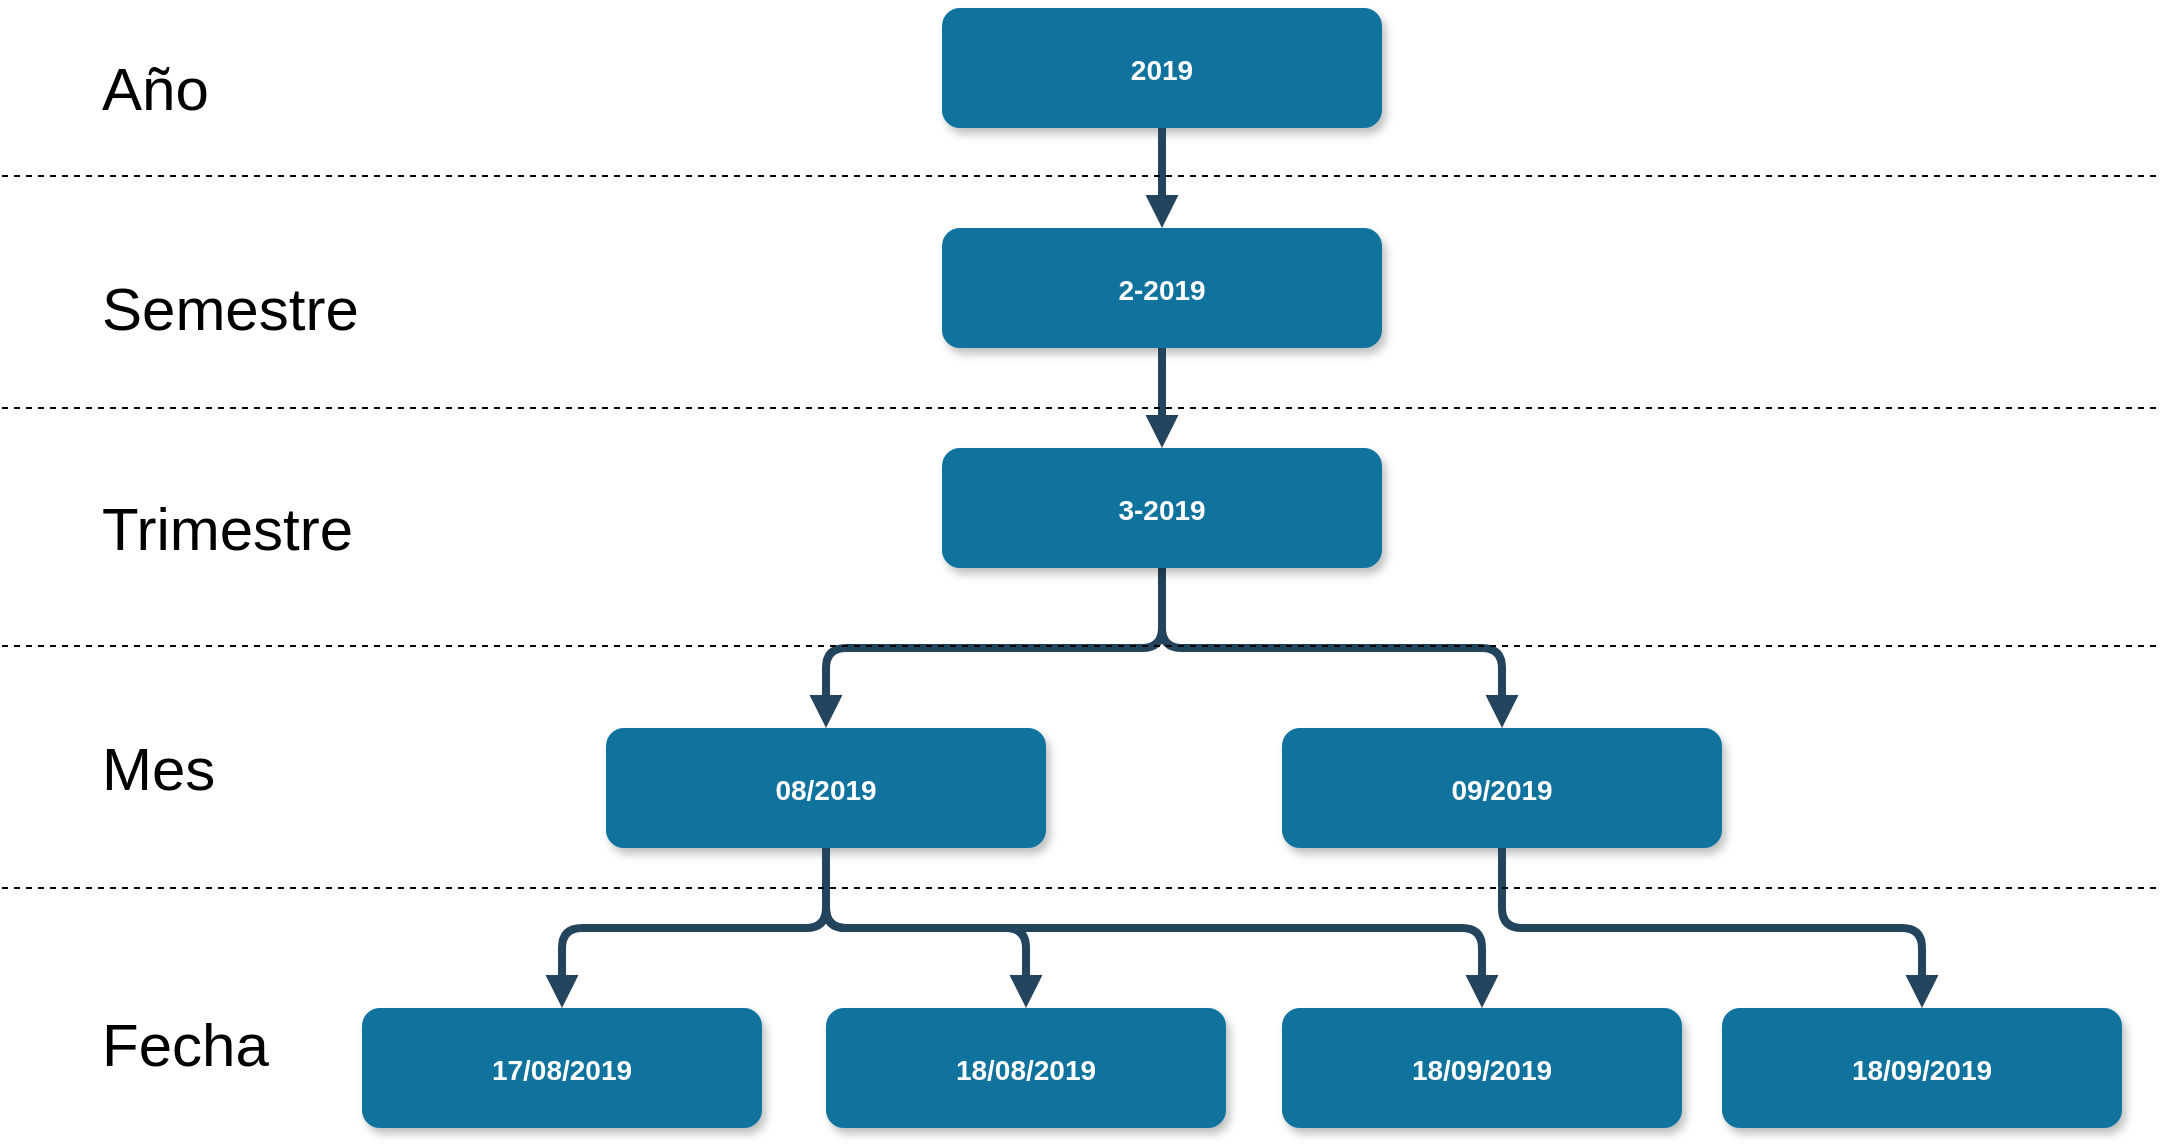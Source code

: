 <mxfile version="11.2.5" type="device" pages="1"><diagram name="Page-1" id="97916047-d0de-89f5-080d-49f4d83e522f"><mxGraphModel dx="1310" dy="970" grid="1" gridSize="10" guides="1" tooltips="1" connect="1" arrows="1" fold="1" page="1" pageScale="1.5" pageWidth="1169" pageHeight="827" background="#ffffff" math="0" shadow="0"><root><mxCell id="0"/><mxCell id="1" parent="0"/><mxCell id="3" value="08/2019" style="rounded=1;fillColor=#10739E;strokeColor=none;shadow=1;gradientColor=none;fontStyle=1;fontColor=#FFFFFF;fontSize=14;" parent="1" vertex="1"><mxGeometry x="462" y="520" width="220" height="60" as="geometry"/></mxCell><mxCell id="4" value="17/08/2019" style="rounded=1;fillColor=#10739E;strokeColor=none;shadow=1;gradientColor=none;fontStyle=1;fontColor=#FFFFFF;fontSize=14;" parent="1" vertex="1"><mxGeometry x="340" y="660" width="200" height="60" as="geometry"/></mxCell><mxCell id="5" value="18/08/2019" style="rounded=1;fillColor=#10739E;strokeColor=none;shadow=1;gradientColor=none;fontStyle=1;fontColor=#FFFFFF;fontSize=14;" parent="1" vertex="1"><mxGeometry x="572" y="660" width="200" height="60" as="geometry"/></mxCell><mxCell id="6" value="18/09/2019" style="rounded=1;fillColor=#10739E;strokeColor=none;shadow=1;gradientColor=none;fontStyle=1;fontColor=#FFFFFF;fontSize=14;" parent="1" vertex="1"><mxGeometry x="800" y="660" width="200" height="60" as="geometry"/></mxCell><mxCell id="29" value="" style="edgeStyle=elbowEdgeStyle;elbow=vertical;strokeWidth=4;endArrow=block;endFill=1;fontStyle=1;strokeColor=#23445D;exitX=0.5;exitY=1;exitDx=0;exitDy=0;" parent="1" source="QTA3s74rvzCE8CfixDN--63" target="3" edge="1"><mxGeometry x="-178" y="370" width="100" height="100" as="geometry"><mxPoint x="572" y="470" as="sourcePoint"/><mxPoint x="-78" y="370" as="targetPoint"/></mxGeometry></mxCell><mxCell id="30" value="" style="edgeStyle=elbowEdgeStyle;elbow=vertical;strokeWidth=4;endArrow=block;endFill=1;fontStyle=1;strokeColor=#23445D;" parent="1" source="3" target="5" edge="1"><mxGeometry x="-178" y="370" width="100" height="100" as="geometry"><mxPoint x="-178" y="470" as="sourcePoint"/><mxPoint x="-78" y="370" as="targetPoint"/></mxGeometry></mxCell><mxCell id="31" value="" style="edgeStyle=elbowEdgeStyle;elbow=vertical;strokeWidth=4;endArrow=block;endFill=1;fontStyle=1;strokeColor=#23445D;" parent="1" source="3" target="4" edge="1"><mxGeometry x="-178" y="370" width="100" height="100" as="geometry"><mxPoint x="-178" y="470" as="sourcePoint"/><mxPoint x="-78" y="370" as="targetPoint"/></mxGeometry></mxCell><mxCell id="32" value="" style="edgeStyle=elbowEdgeStyle;elbow=vertical;strokeWidth=4;endArrow=block;endFill=1;fontStyle=1;strokeColor=#23445D;" parent="1" source="3" target="6" edge="1"><mxGeometry x="-178" y="370" width="100" height="100" as="geometry"><mxPoint x="-178" y="470" as="sourcePoint"/><mxPoint x="-78" y="370" as="targetPoint"/></mxGeometry></mxCell><mxCell id="QTA3s74rvzCE8CfixDN--55" value="09/2019" style="rounded=1;fillColor=#10739E;strokeColor=none;shadow=1;gradientColor=none;fontStyle=1;fontColor=#FFFFFF;fontSize=14;" vertex="1" parent="1"><mxGeometry x="800" y="520" width="220" height="60" as="geometry"/></mxCell><mxCell id="QTA3s74rvzCE8CfixDN--58" value="18/09/2019" style="rounded=1;fillColor=#10739E;strokeColor=none;shadow=1;gradientColor=none;fontStyle=1;fontColor=#FFFFFF;fontSize=14;" vertex="1" parent="1"><mxGeometry x="1020" y="660" width="200" height="60" as="geometry"/></mxCell><mxCell id="QTA3s74rvzCE8CfixDN--59" value="" style="edgeStyle=elbowEdgeStyle;elbow=vertical;strokeWidth=4;endArrow=block;endFill=1;fontStyle=1;strokeColor=#23445D;exitX=0.5;exitY=1;exitDx=0;exitDy=0;" edge="1" parent="1" target="QTA3s74rvzCE8CfixDN--55" source="QTA3s74rvzCE8CfixDN--63"><mxGeometry x="552" y="370" width="100" height="100" as="geometry"><mxPoint x="1302" y="470" as="sourcePoint"/><mxPoint x="652" y="370" as="targetPoint"/></mxGeometry></mxCell><mxCell id="QTA3s74rvzCE8CfixDN--62" value="" style="edgeStyle=elbowEdgeStyle;elbow=vertical;strokeWidth=4;endArrow=block;endFill=1;fontStyle=1;strokeColor=#23445D;" edge="1" parent="1" source="QTA3s74rvzCE8CfixDN--55" target="QTA3s74rvzCE8CfixDN--58"><mxGeometry x="552" y="370" width="100" height="100" as="geometry"><mxPoint x="552" y="470" as="sourcePoint"/><mxPoint x="652" y="370" as="targetPoint"/></mxGeometry></mxCell><mxCell id="QTA3s74rvzCE8CfixDN--63" value="3-2019" style="rounded=1;fillColor=#10739E;strokeColor=none;shadow=1;gradientColor=none;fontStyle=1;fontColor=#FFFFFF;fontSize=14;" vertex="1" parent="1"><mxGeometry x="630" y="380" width="220" height="60" as="geometry"/></mxCell><mxCell id="QTA3s74rvzCE8CfixDN--64" value="2-2019" style="rounded=1;fillColor=#10739E;strokeColor=none;shadow=1;gradientColor=none;fontStyle=1;fontColor=#FFFFFF;fontSize=14;" vertex="1" parent="1"><mxGeometry x="630" y="270" width="220" height="60" as="geometry"/></mxCell><mxCell id="QTA3s74rvzCE8CfixDN--65" value="" style="edgeStyle=elbowEdgeStyle;elbow=vertical;strokeWidth=4;endArrow=block;endFill=1;fontStyle=1;strokeColor=#23445D;exitX=0.5;exitY=1;exitDx=0;exitDy=0;entryX=0.5;entryY=0;entryDx=0;entryDy=0;" edge="1" parent="1" source="QTA3s74rvzCE8CfixDN--64" target="QTA3s74rvzCE8CfixDN--63"><mxGeometry x="562" y="380" width="100" height="100" as="geometry"><mxPoint x="750" y="450" as="sourcePoint"/><mxPoint x="920" y="530" as="targetPoint"/></mxGeometry></mxCell><mxCell id="QTA3s74rvzCE8CfixDN--67" value="2019" style="rounded=1;fillColor=#10739E;strokeColor=none;shadow=1;gradientColor=none;fontStyle=1;fontColor=#FFFFFF;fontSize=14;" vertex="1" parent="1"><mxGeometry x="630" y="160" width="220" height="60" as="geometry"/></mxCell><mxCell id="QTA3s74rvzCE8CfixDN--68" value="" style="edgeStyle=elbowEdgeStyle;elbow=vertical;strokeWidth=4;endArrow=block;endFill=1;fontStyle=1;strokeColor=#23445D;exitX=0.5;exitY=1;exitDx=0;exitDy=0;entryX=0.5;entryY=0;entryDx=0;entryDy=0;" edge="1" parent="1" source="QTA3s74rvzCE8CfixDN--67" target="QTA3s74rvzCE8CfixDN--64"><mxGeometry x="562" y="240" width="100" height="100" as="geometry"><mxPoint x="750" y="310" as="sourcePoint"/><mxPoint x="740" y="240" as="targetPoint"/></mxGeometry></mxCell><mxCell id="QTA3s74rvzCE8CfixDN--69" value="" style="endArrow=none;dashed=1;html=1;" edge="1" parent="1"><mxGeometry width="50" height="50" relative="1" as="geometry"><mxPoint x="160" y="600" as="sourcePoint"/><mxPoint x="1240" y="600" as="targetPoint"/></mxGeometry></mxCell><mxCell id="QTA3s74rvzCE8CfixDN--71" value="" style="endArrow=none;dashed=1;html=1;" edge="1" parent="1"><mxGeometry width="50" height="50" relative="1" as="geometry"><mxPoint x="160" y="479" as="sourcePoint"/><mxPoint x="1240" y="479" as="targetPoint"/></mxGeometry></mxCell><mxCell id="QTA3s74rvzCE8CfixDN--72" value="" style="endArrow=none;dashed=1;html=1;" edge="1" parent="1"><mxGeometry width="50" height="50" relative="1" as="geometry"><mxPoint x="160" y="360" as="sourcePoint"/><mxPoint x="1240" y="360" as="targetPoint"/></mxGeometry></mxCell><mxCell id="QTA3s74rvzCE8CfixDN--73" value="" style="endArrow=none;dashed=1;html=1;" edge="1" parent="1"><mxGeometry width="50" height="50" relative="1" as="geometry"><mxPoint x="160" y="244" as="sourcePoint"/><mxPoint x="1240" y="244" as="targetPoint"/></mxGeometry></mxCell><mxCell id="QTA3s74rvzCE8CfixDN--74" value="&lt;font size=&quot;1&quot;&gt;&lt;span style=&quot;font-size: 30px&quot;&gt;Año&lt;/span&gt;&lt;/font&gt;" style="text;html=1;resizable=0;points=[];autosize=1;align=left;verticalAlign=top;spacingTop=-4;" vertex="1" parent="1"><mxGeometry x="208" y="180" width="70" height="20" as="geometry"/></mxCell><mxCell id="QTA3s74rvzCE8CfixDN--77" value="&lt;font size=&quot;1&quot;&gt;&lt;span style=&quot;font-size: 30px&quot;&gt;Semestre&lt;/span&gt;&lt;/font&gt;" style="text;html=1;resizable=0;points=[];autosize=1;align=left;verticalAlign=top;spacingTop=-4;" vertex="1" parent="1"><mxGeometry x="208" y="290" width="140" height="20" as="geometry"/></mxCell><mxCell id="QTA3s74rvzCE8CfixDN--78" value="&lt;font size=&quot;1&quot;&gt;&lt;span style=&quot;font-size: 30px&quot;&gt;Trimestre&lt;/span&gt;&lt;/font&gt;" style="text;html=1;resizable=0;points=[];autosize=1;align=left;verticalAlign=top;spacingTop=-4;" vertex="1" parent="1"><mxGeometry x="208" y="400" width="140" height="20" as="geometry"/></mxCell><mxCell id="QTA3s74rvzCE8CfixDN--79" value="&lt;font size=&quot;1&quot;&gt;&lt;span style=&quot;font-size: 30px&quot;&gt;Mes&lt;/span&gt;&lt;/font&gt;" style="text;html=1;resizable=0;points=[];autosize=1;align=left;verticalAlign=top;spacingTop=-4;" vertex="1" parent="1"><mxGeometry x="208" y="520" width="70" height="20" as="geometry"/></mxCell><mxCell id="QTA3s74rvzCE8CfixDN--80" value="&lt;span style=&quot;font-size: 30px&quot;&gt;Fecha&lt;/span&gt;" style="text;html=1;resizable=0;points=[];autosize=1;align=left;verticalAlign=top;spacingTop=-4;" vertex="1" parent="1"><mxGeometry x="208" y="658" width="100" height="20" as="geometry"/></mxCell></root></mxGraphModel></diagram></mxfile>